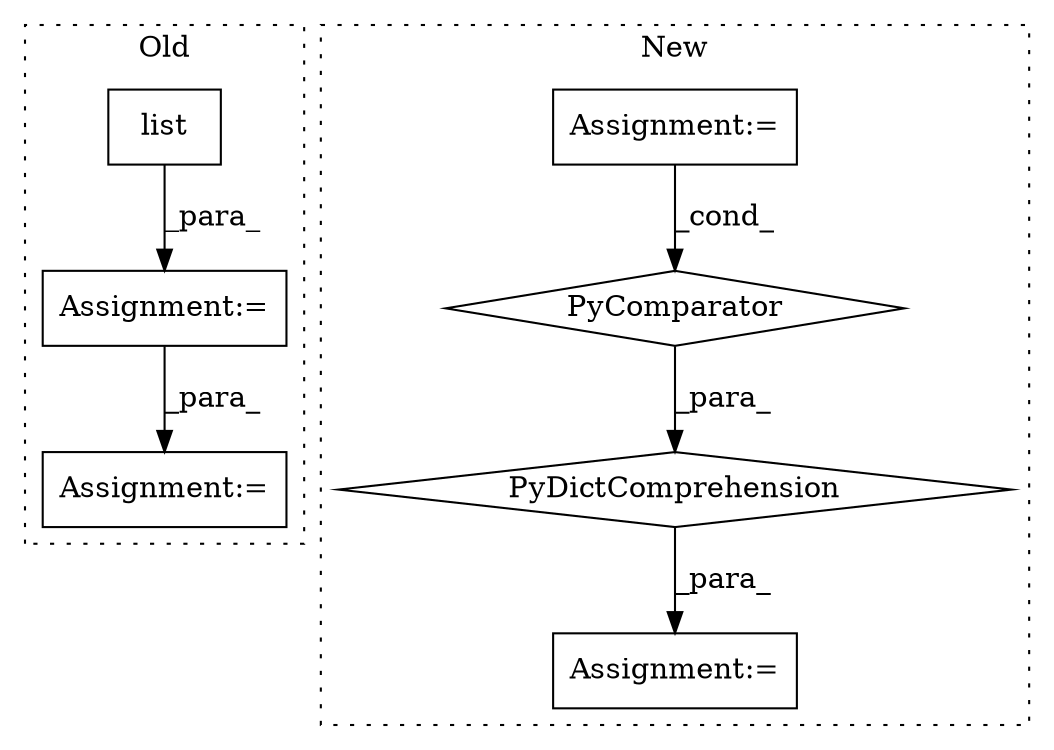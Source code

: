 digraph G {
subgraph cluster0 {
1 [label="list" a="32" s="2646,2690" l="5,1" shape="box"];
5 [label="Assignment:=" a="7" s="2645" l="1" shape="box"];
7 [label="Assignment:=" a="7" s="2797" l="1" shape="box"];
label = "Old";
style="dotted";
}
subgraph cluster1 {
2 [label="PyDictComprehension" a="110" s="3137" l="120" shape="diamond"];
3 [label="Assignment:=" a="7" s="2800" l="1" shape="box"];
4 [label="PyComparator" a="113" s="3217" l="32" shape="diamond"];
6 [label="Assignment:=" a="7" s="3125" l="12" shape="box"];
label = "New";
style="dotted";
}
1 -> 5 [label="_para_"];
2 -> 6 [label="_para_"];
3 -> 4 [label="_cond_"];
4 -> 2 [label="_para_"];
5 -> 7 [label="_para_"];
}